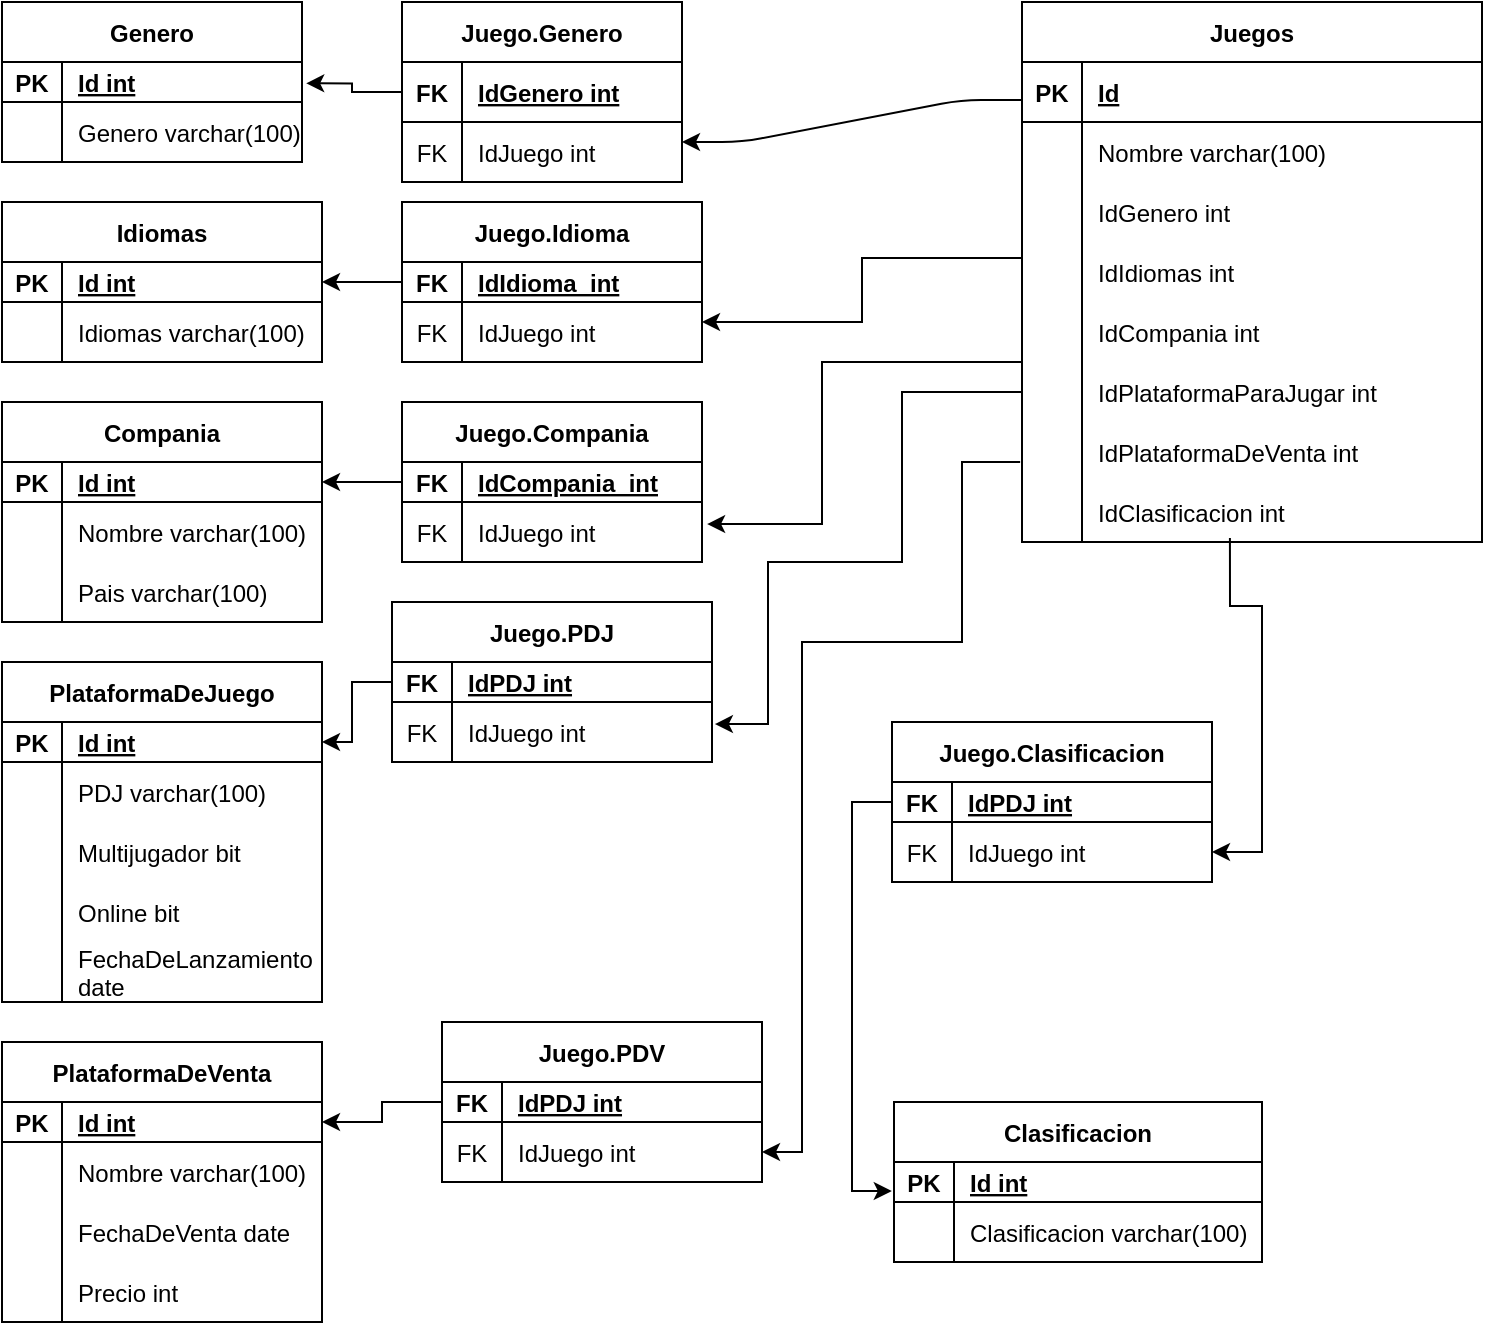 <mxfile version="24.4.4" type="github">
  <diagram id="R2lEEEUBdFMjLlhIrx00" name="Page-1">
    <mxGraphModel dx="1247" dy="649" grid="1" gridSize="10" guides="1" tooltips="1" connect="1" arrows="1" fold="1" page="1" pageScale="1" pageWidth="850" pageHeight="1100" math="0" shadow="0" extFonts="Permanent Marker^https://fonts.googleapis.com/css?family=Permanent+Marker">
      <root>
        <mxCell id="0" />
        <mxCell id="1" parent="0" />
        <mxCell id="C-vyLk0tnHw3VtMMgP7b-1" value="" style="edgeStyle=entityRelationEdgeStyle;endArrow=none;startArrow=classic;endFill=0;startFill=1;entryX=-0.002;entryY=0.633;entryDx=0;entryDy=0;entryPerimeter=0;" parent="1" target="C-vyLk0tnHw3VtMMgP7b-3" edge="1">
          <mxGeometry width="100" height="100" relative="1" as="geometry">
            <mxPoint x="410" y="80" as="sourcePoint" />
            <mxPoint x="480" y="110" as="targetPoint" />
          </mxGeometry>
        </mxCell>
        <mxCell id="C-vyLk0tnHw3VtMMgP7b-2" value="Juegos" style="shape=table;startSize=30;container=1;collapsible=1;childLayout=tableLayout;fixedRows=1;rowLines=0;fontStyle=1;align=center;resizeLast=1;" parent="1" vertex="1">
          <mxGeometry x="580" y="10" width="230" height="270" as="geometry" />
        </mxCell>
        <mxCell id="C-vyLk0tnHw3VtMMgP7b-3" value="" style="shape=partialRectangle;collapsible=0;dropTarget=0;pointerEvents=0;fillColor=none;points=[[0,0.5],[1,0.5]];portConstraint=eastwest;top=0;left=0;right=0;bottom=1;" parent="C-vyLk0tnHw3VtMMgP7b-2" vertex="1">
          <mxGeometry y="30" width="230" height="30" as="geometry" />
        </mxCell>
        <mxCell id="C-vyLk0tnHw3VtMMgP7b-4" value="PK" style="shape=partialRectangle;overflow=hidden;connectable=0;fillColor=none;top=0;left=0;bottom=0;right=0;fontStyle=1;" parent="C-vyLk0tnHw3VtMMgP7b-3" vertex="1">
          <mxGeometry width="30" height="30" as="geometry">
            <mxRectangle width="30" height="30" as="alternateBounds" />
          </mxGeometry>
        </mxCell>
        <mxCell id="C-vyLk0tnHw3VtMMgP7b-5" value="Id" style="shape=partialRectangle;overflow=hidden;connectable=0;fillColor=none;top=0;left=0;bottom=0;right=0;align=left;spacingLeft=6;fontStyle=5;" parent="C-vyLk0tnHw3VtMMgP7b-3" vertex="1">
          <mxGeometry x="30" width="200" height="30" as="geometry">
            <mxRectangle width="200" height="30" as="alternateBounds" />
          </mxGeometry>
        </mxCell>
        <mxCell id="C-vyLk0tnHw3VtMMgP7b-6" value="" style="shape=partialRectangle;collapsible=0;dropTarget=0;pointerEvents=0;fillColor=none;points=[[0,0.5],[1,0.5]];portConstraint=eastwest;top=0;left=0;right=0;bottom=0;" parent="C-vyLk0tnHw3VtMMgP7b-2" vertex="1">
          <mxGeometry y="60" width="230" height="30" as="geometry" />
        </mxCell>
        <mxCell id="C-vyLk0tnHw3VtMMgP7b-7" value="" style="shape=partialRectangle;overflow=hidden;connectable=0;fillColor=none;top=0;left=0;bottom=0;right=0;" parent="C-vyLk0tnHw3VtMMgP7b-6" vertex="1">
          <mxGeometry width="30" height="30" as="geometry">
            <mxRectangle width="30" height="30" as="alternateBounds" />
          </mxGeometry>
        </mxCell>
        <mxCell id="C-vyLk0tnHw3VtMMgP7b-8" value="Nombre varchar(100)" style="shape=partialRectangle;overflow=hidden;connectable=0;fillColor=none;top=0;left=0;bottom=0;right=0;align=left;spacingLeft=6;" parent="C-vyLk0tnHw3VtMMgP7b-6" vertex="1">
          <mxGeometry x="30" width="200" height="30" as="geometry">
            <mxRectangle width="200" height="30" as="alternateBounds" />
          </mxGeometry>
        </mxCell>
        <mxCell id="C-vyLk0tnHw3VtMMgP7b-9" value="" style="shape=partialRectangle;collapsible=0;dropTarget=0;pointerEvents=0;fillColor=none;points=[[0,0.5],[1,0.5]];portConstraint=eastwest;top=0;left=0;right=0;bottom=0;" parent="C-vyLk0tnHw3VtMMgP7b-2" vertex="1">
          <mxGeometry y="90" width="230" height="30" as="geometry" />
        </mxCell>
        <mxCell id="C-vyLk0tnHw3VtMMgP7b-10" value="" style="shape=partialRectangle;overflow=hidden;connectable=0;fillColor=none;top=0;left=0;bottom=0;right=0;" parent="C-vyLk0tnHw3VtMMgP7b-9" vertex="1">
          <mxGeometry width="30" height="30" as="geometry">
            <mxRectangle width="30" height="30" as="alternateBounds" />
          </mxGeometry>
        </mxCell>
        <mxCell id="C-vyLk0tnHw3VtMMgP7b-11" value="IdGenero int" style="shape=partialRectangle;overflow=hidden;connectable=0;fillColor=none;top=0;left=0;bottom=0;right=0;align=left;spacingLeft=6;" parent="C-vyLk0tnHw3VtMMgP7b-9" vertex="1">
          <mxGeometry x="30" width="200" height="30" as="geometry">
            <mxRectangle width="200" height="30" as="alternateBounds" />
          </mxGeometry>
        </mxCell>
        <mxCell id="09ywjwWwBsN-4aD_Lcq3-1" value="" style="shape=partialRectangle;collapsible=0;dropTarget=0;pointerEvents=0;fillColor=none;points=[[0,0.5],[1,0.5]];portConstraint=eastwest;top=0;left=0;right=0;bottom=0;" vertex="1" parent="C-vyLk0tnHw3VtMMgP7b-2">
          <mxGeometry y="120" width="230" height="30" as="geometry" />
        </mxCell>
        <mxCell id="09ywjwWwBsN-4aD_Lcq3-2" value="" style="shape=partialRectangle;overflow=hidden;connectable=0;fillColor=none;top=0;left=0;bottom=0;right=0;" vertex="1" parent="09ywjwWwBsN-4aD_Lcq3-1">
          <mxGeometry width="30" height="30" as="geometry">
            <mxRectangle width="30" height="30" as="alternateBounds" />
          </mxGeometry>
        </mxCell>
        <mxCell id="09ywjwWwBsN-4aD_Lcq3-3" value="IdIdiomas int" style="shape=partialRectangle;overflow=hidden;connectable=0;fillColor=none;top=0;left=0;bottom=0;right=0;align=left;spacingLeft=6;" vertex="1" parent="09ywjwWwBsN-4aD_Lcq3-1">
          <mxGeometry x="30" width="200" height="30" as="geometry">
            <mxRectangle width="200" height="30" as="alternateBounds" />
          </mxGeometry>
        </mxCell>
        <mxCell id="09ywjwWwBsN-4aD_Lcq3-7" value="" style="shape=partialRectangle;collapsible=0;dropTarget=0;pointerEvents=0;fillColor=none;points=[[0,0.5],[1,0.5]];portConstraint=eastwest;top=0;left=0;right=0;bottom=0;" vertex="1" parent="C-vyLk0tnHw3VtMMgP7b-2">
          <mxGeometry y="150" width="230" height="30" as="geometry" />
        </mxCell>
        <mxCell id="09ywjwWwBsN-4aD_Lcq3-8" value="" style="shape=partialRectangle;overflow=hidden;connectable=0;fillColor=none;top=0;left=0;bottom=0;right=0;" vertex="1" parent="09ywjwWwBsN-4aD_Lcq3-7">
          <mxGeometry width="30" height="30" as="geometry">
            <mxRectangle width="30" height="30" as="alternateBounds" />
          </mxGeometry>
        </mxCell>
        <mxCell id="09ywjwWwBsN-4aD_Lcq3-9" value="IdCompania int " style="shape=partialRectangle;overflow=hidden;connectable=0;fillColor=none;top=0;left=0;bottom=0;right=0;align=left;spacingLeft=6;" vertex="1" parent="09ywjwWwBsN-4aD_Lcq3-7">
          <mxGeometry x="30" width="200" height="30" as="geometry">
            <mxRectangle width="200" height="30" as="alternateBounds" />
          </mxGeometry>
        </mxCell>
        <mxCell id="09ywjwWwBsN-4aD_Lcq3-10" value="" style="shape=partialRectangle;collapsible=0;dropTarget=0;pointerEvents=0;fillColor=none;points=[[0,0.5],[1,0.5]];portConstraint=eastwest;top=0;left=0;right=0;bottom=0;" vertex="1" parent="C-vyLk0tnHw3VtMMgP7b-2">
          <mxGeometry y="180" width="230" height="30" as="geometry" />
        </mxCell>
        <mxCell id="09ywjwWwBsN-4aD_Lcq3-11" value="" style="shape=partialRectangle;overflow=hidden;connectable=0;fillColor=none;top=0;left=0;bottom=0;right=0;" vertex="1" parent="09ywjwWwBsN-4aD_Lcq3-10">
          <mxGeometry width="30" height="30" as="geometry">
            <mxRectangle width="30" height="30" as="alternateBounds" />
          </mxGeometry>
        </mxCell>
        <mxCell id="09ywjwWwBsN-4aD_Lcq3-12" value="IdPlataformaParaJugar int" style="shape=partialRectangle;overflow=hidden;connectable=0;fillColor=none;top=0;left=0;bottom=0;right=0;align=left;spacingLeft=6;" vertex="1" parent="09ywjwWwBsN-4aD_Lcq3-10">
          <mxGeometry x="30" width="200" height="30" as="geometry">
            <mxRectangle width="200" height="30" as="alternateBounds" />
          </mxGeometry>
        </mxCell>
        <mxCell id="09ywjwWwBsN-4aD_Lcq3-13" value="" style="shape=partialRectangle;collapsible=0;dropTarget=0;pointerEvents=0;fillColor=none;points=[[0,0.5],[1,0.5]];portConstraint=eastwest;top=0;left=0;right=0;bottom=0;" vertex="1" parent="C-vyLk0tnHw3VtMMgP7b-2">
          <mxGeometry y="210" width="230" height="30" as="geometry" />
        </mxCell>
        <mxCell id="09ywjwWwBsN-4aD_Lcq3-14" value="" style="shape=partialRectangle;overflow=hidden;connectable=0;fillColor=none;top=0;left=0;bottom=0;right=0;" vertex="1" parent="09ywjwWwBsN-4aD_Lcq3-13">
          <mxGeometry width="30" height="30" as="geometry">
            <mxRectangle width="30" height="30" as="alternateBounds" />
          </mxGeometry>
        </mxCell>
        <mxCell id="09ywjwWwBsN-4aD_Lcq3-15" value="IdPlataformaDeVenta int" style="shape=partialRectangle;overflow=hidden;connectable=0;fillColor=none;top=0;left=0;bottom=0;right=0;align=left;spacingLeft=6;" vertex="1" parent="09ywjwWwBsN-4aD_Lcq3-13">
          <mxGeometry x="30" width="200" height="30" as="geometry">
            <mxRectangle width="200" height="30" as="alternateBounds" />
          </mxGeometry>
        </mxCell>
        <mxCell id="09ywjwWwBsN-4aD_Lcq3-53" value="" style="shape=partialRectangle;collapsible=0;dropTarget=0;pointerEvents=0;fillColor=none;points=[[0,0.5],[1,0.5]];portConstraint=eastwest;top=0;left=0;right=0;bottom=0;" vertex="1" parent="C-vyLk0tnHw3VtMMgP7b-2">
          <mxGeometry y="240" width="230" height="30" as="geometry" />
        </mxCell>
        <mxCell id="09ywjwWwBsN-4aD_Lcq3-54" value="" style="shape=partialRectangle;overflow=hidden;connectable=0;fillColor=none;top=0;left=0;bottom=0;right=0;" vertex="1" parent="09ywjwWwBsN-4aD_Lcq3-53">
          <mxGeometry width="30" height="30" as="geometry">
            <mxRectangle width="30" height="30" as="alternateBounds" />
          </mxGeometry>
        </mxCell>
        <mxCell id="09ywjwWwBsN-4aD_Lcq3-55" value="IdClasificacion int" style="shape=partialRectangle;overflow=hidden;connectable=0;fillColor=none;top=0;left=0;bottom=0;right=0;align=left;spacingLeft=6;" vertex="1" parent="09ywjwWwBsN-4aD_Lcq3-53">
          <mxGeometry x="30" width="200" height="30" as="geometry">
            <mxRectangle width="200" height="30" as="alternateBounds" />
          </mxGeometry>
        </mxCell>
        <mxCell id="C-vyLk0tnHw3VtMMgP7b-23" value="Genero" style="shape=table;startSize=30;container=1;collapsible=1;childLayout=tableLayout;fixedRows=1;rowLines=0;fontStyle=1;align=center;resizeLast=1;" parent="1" vertex="1">
          <mxGeometry x="70" y="10" width="150" height="80" as="geometry" />
        </mxCell>
        <mxCell id="C-vyLk0tnHw3VtMMgP7b-24" value="" style="shape=partialRectangle;collapsible=0;dropTarget=0;pointerEvents=0;fillColor=none;points=[[0,0.5],[1,0.5]];portConstraint=eastwest;top=0;left=0;right=0;bottom=1;" parent="C-vyLk0tnHw3VtMMgP7b-23" vertex="1">
          <mxGeometry y="30" width="150" height="20" as="geometry" />
        </mxCell>
        <mxCell id="C-vyLk0tnHw3VtMMgP7b-25" value="PK" style="shape=partialRectangle;overflow=hidden;connectable=0;fillColor=none;top=0;left=0;bottom=0;right=0;fontStyle=1;" parent="C-vyLk0tnHw3VtMMgP7b-24" vertex="1">
          <mxGeometry width="30" height="20" as="geometry">
            <mxRectangle width="30" height="20" as="alternateBounds" />
          </mxGeometry>
        </mxCell>
        <mxCell id="C-vyLk0tnHw3VtMMgP7b-26" value="Id int" style="shape=partialRectangle;overflow=hidden;connectable=0;fillColor=none;top=0;left=0;bottom=0;right=0;align=left;spacingLeft=6;fontStyle=5;" parent="C-vyLk0tnHw3VtMMgP7b-24" vertex="1">
          <mxGeometry x="30" width="120" height="20" as="geometry">
            <mxRectangle width="120" height="20" as="alternateBounds" />
          </mxGeometry>
        </mxCell>
        <mxCell id="C-vyLk0tnHw3VtMMgP7b-27" value="" style="shape=partialRectangle;collapsible=0;dropTarget=0;pointerEvents=0;fillColor=none;points=[[0,0.5],[1,0.5]];portConstraint=eastwest;top=0;left=0;right=0;bottom=0;" parent="C-vyLk0tnHw3VtMMgP7b-23" vertex="1">
          <mxGeometry y="50" width="150" height="30" as="geometry" />
        </mxCell>
        <mxCell id="C-vyLk0tnHw3VtMMgP7b-28" value="" style="shape=partialRectangle;overflow=hidden;connectable=0;fillColor=none;top=0;left=0;bottom=0;right=0;" parent="C-vyLk0tnHw3VtMMgP7b-27" vertex="1">
          <mxGeometry width="30" height="30" as="geometry">
            <mxRectangle width="30" height="30" as="alternateBounds" />
          </mxGeometry>
        </mxCell>
        <mxCell id="C-vyLk0tnHw3VtMMgP7b-29" value="Genero varchar(100)" style="shape=partialRectangle;overflow=hidden;connectable=0;fillColor=none;top=0;left=0;bottom=0;right=0;align=left;spacingLeft=6;" parent="C-vyLk0tnHw3VtMMgP7b-27" vertex="1">
          <mxGeometry x="30" width="120" height="30" as="geometry">
            <mxRectangle width="120" height="30" as="alternateBounds" />
          </mxGeometry>
        </mxCell>
        <mxCell id="09ywjwWwBsN-4aD_Lcq3-58" value="Juego.Genero" style="shape=table;startSize=30;container=1;collapsible=1;childLayout=tableLayout;fixedRows=1;rowLines=0;fontStyle=1;align=center;resizeLast=1;" vertex="1" parent="1">
          <mxGeometry x="270" y="10" width="140" height="90" as="geometry" />
        </mxCell>
        <mxCell id="09ywjwWwBsN-4aD_Lcq3-59" value="" style="shape=partialRectangle;collapsible=0;dropTarget=0;pointerEvents=0;fillColor=none;points=[[0,0.5],[1,0.5]];portConstraint=eastwest;top=0;left=0;right=0;bottom=1;" vertex="1" parent="09ywjwWwBsN-4aD_Lcq3-58">
          <mxGeometry y="30" width="140" height="30" as="geometry" />
        </mxCell>
        <mxCell id="09ywjwWwBsN-4aD_Lcq3-60" value="FK" style="shape=partialRectangle;overflow=hidden;connectable=0;fillColor=none;top=0;left=0;bottom=0;right=0;fontStyle=1;" vertex="1" parent="09ywjwWwBsN-4aD_Lcq3-59">
          <mxGeometry width="30" height="30" as="geometry">
            <mxRectangle width="30" height="30" as="alternateBounds" />
          </mxGeometry>
        </mxCell>
        <mxCell id="09ywjwWwBsN-4aD_Lcq3-61" value="IdGenero int" style="shape=partialRectangle;overflow=hidden;connectable=0;fillColor=none;top=0;left=0;bottom=0;right=0;align=left;spacingLeft=6;fontStyle=5;" vertex="1" parent="09ywjwWwBsN-4aD_Lcq3-59">
          <mxGeometry x="30" width="110" height="30" as="geometry">
            <mxRectangle width="110" height="30" as="alternateBounds" />
          </mxGeometry>
        </mxCell>
        <mxCell id="09ywjwWwBsN-4aD_Lcq3-62" value="" style="shape=partialRectangle;collapsible=0;dropTarget=0;pointerEvents=0;fillColor=none;points=[[0,0.5],[1,0.5]];portConstraint=eastwest;top=0;left=0;right=0;bottom=0;" vertex="1" parent="09ywjwWwBsN-4aD_Lcq3-58">
          <mxGeometry y="60" width="140" height="30" as="geometry" />
        </mxCell>
        <mxCell id="09ywjwWwBsN-4aD_Lcq3-63" value="FK" style="shape=partialRectangle;overflow=hidden;connectable=0;fillColor=none;top=0;left=0;bottom=0;right=0;" vertex="1" parent="09ywjwWwBsN-4aD_Lcq3-62">
          <mxGeometry width="30" height="30" as="geometry">
            <mxRectangle width="30" height="30" as="alternateBounds" />
          </mxGeometry>
        </mxCell>
        <mxCell id="09ywjwWwBsN-4aD_Lcq3-64" value="IdJuego int" style="shape=partialRectangle;overflow=hidden;connectable=0;fillColor=none;top=0;left=0;bottom=0;right=0;align=left;spacingLeft=6;" vertex="1" parent="09ywjwWwBsN-4aD_Lcq3-62">
          <mxGeometry x="30" width="110" height="30" as="geometry">
            <mxRectangle width="110" height="30" as="alternateBounds" />
          </mxGeometry>
        </mxCell>
        <mxCell id="09ywjwWwBsN-4aD_Lcq3-65" style="edgeStyle=orthogonalEdgeStyle;rounded=0;orthogonalLoop=1;jettySize=auto;html=1;entryX=1.014;entryY=0.533;entryDx=0;entryDy=0;entryPerimeter=0;" edge="1" parent="1" source="09ywjwWwBsN-4aD_Lcq3-59" target="C-vyLk0tnHw3VtMMgP7b-24">
          <mxGeometry relative="1" as="geometry" />
        </mxCell>
        <mxCell id="09ywjwWwBsN-4aD_Lcq3-81" value="" style="edgeStyle=orthogonalEdgeStyle;rounded=0;orthogonalLoop=1;jettySize=auto;html=1;" edge="1" parent="1" source="09ywjwWwBsN-4aD_Lcq3-66" target="09ywjwWwBsN-4aD_Lcq3-74">
          <mxGeometry relative="1" as="geometry" />
        </mxCell>
        <mxCell id="09ywjwWwBsN-4aD_Lcq3-66" value="Juego.Idioma" style="shape=table;startSize=30;container=1;collapsible=1;childLayout=tableLayout;fixedRows=1;rowLines=0;fontStyle=1;align=center;resizeLast=1;" vertex="1" parent="1">
          <mxGeometry x="270" y="110" width="150" height="80" as="geometry" />
        </mxCell>
        <mxCell id="09ywjwWwBsN-4aD_Lcq3-67" value="" style="shape=partialRectangle;collapsible=0;dropTarget=0;pointerEvents=0;fillColor=none;points=[[0,0.5],[1,0.5]];portConstraint=eastwest;top=0;left=0;right=0;bottom=1;" vertex="1" parent="09ywjwWwBsN-4aD_Lcq3-66">
          <mxGeometry y="30" width="150" height="20" as="geometry" />
        </mxCell>
        <mxCell id="09ywjwWwBsN-4aD_Lcq3-68" value="FK" style="shape=partialRectangle;overflow=hidden;connectable=0;fillColor=none;top=0;left=0;bottom=0;right=0;fontStyle=1;" vertex="1" parent="09ywjwWwBsN-4aD_Lcq3-67">
          <mxGeometry width="30" height="20" as="geometry">
            <mxRectangle width="30" height="20" as="alternateBounds" />
          </mxGeometry>
        </mxCell>
        <mxCell id="09ywjwWwBsN-4aD_Lcq3-69" value="IdIdioma  int" style="shape=partialRectangle;overflow=hidden;connectable=0;fillColor=none;top=0;left=0;bottom=0;right=0;align=left;spacingLeft=6;fontStyle=5;" vertex="1" parent="09ywjwWwBsN-4aD_Lcq3-67">
          <mxGeometry x="30" width="120" height="20" as="geometry">
            <mxRectangle width="120" height="20" as="alternateBounds" />
          </mxGeometry>
        </mxCell>
        <mxCell id="09ywjwWwBsN-4aD_Lcq3-70" value="" style="shape=partialRectangle;collapsible=0;dropTarget=0;pointerEvents=0;fillColor=none;points=[[0,0.5],[1,0.5]];portConstraint=eastwest;top=0;left=0;right=0;bottom=0;" vertex="1" parent="09ywjwWwBsN-4aD_Lcq3-66">
          <mxGeometry y="50" width="150" height="30" as="geometry" />
        </mxCell>
        <mxCell id="09ywjwWwBsN-4aD_Lcq3-71" value="FK" style="shape=partialRectangle;overflow=hidden;connectable=0;fillColor=none;top=0;left=0;bottom=0;right=0;" vertex="1" parent="09ywjwWwBsN-4aD_Lcq3-70">
          <mxGeometry width="30" height="30" as="geometry">
            <mxRectangle width="30" height="30" as="alternateBounds" />
          </mxGeometry>
        </mxCell>
        <mxCell id="09ywjwWwBsN-4aD_Lcq3-72" value="IdJuego int" style="shape=partialRectangle;overflow=hidden;connectable=0;fillColor=none;top=0;left=0;bottom=0;right=0;align=left;spacingLeft=6;" vertex="1" parent="09ywjwWwBsN-4aD_Lcq3-70">
          <mxGeometry x="30" width="120" height="30" as="geometry">
            <mxRectangle width="120" height="30" as="alternateBounds" />
          </mxGeometry>
        </mxCell>
        <mxCell id="09ywjwWwBsN-4aD_Lcq3-73" value="Idiomas" style="shape=table;startSize=30;container=1;collapsible=1;childLayout=tableLayout;fixedRows=1;rowLines=0;fontStyle=1;align=center;resizeLast=1;" vertex="1" parent="1">
          <mxGeometry x="70" y="110" width="160" height="80" as="geometry" />
        </mxCell>
        <mxCell id="09ywjwWwBsN-4aD_Lcq3-74" value="" style="shape=partialRectangle;collapsible=0;dropTarget=0;pointerEvents=0;fillColor=none;points=[[0,0.5],[1,0.5]];portConstraint=eastwest;top=0;left=0;right=0;bottom=1;" vertex="1" parent="09ywjwWwBsN-4aD_Lcq3-73">
          <mxGeometry y="30" width="160" height="20" as="geometry" />
        </mxCell>
        <mxCell id="09ywjwWwBsN-4aD_Lcq3-75" value="PK" style="shape=partialRectangle;overflow=hidden;connectable=0;fillColor=none;top=0;left=0;bottom=0;right=0;fontStyle=1;" vertex="1" parent="09ywjwWwBsN-4aD_Lcq3-74">
          <mxGeometry width="30" height="20" as="geometry">
            <mxRectangle width="30" height="20" as="alternateBounds" />
          </mxGeometry>
        </mxCell>
        <mxCell id="09ywjwWwBsN-4aD_Lcq3-76" value="Id int" style="shape=partialRectangle;overflow=hidden;connectable=0;fillColor=none;top=0;left=0;bottom=0;right=0;align=left;spacingLeft=6;fontStyle=5;" vertex="1" parent="09ywjwWwBsN-4aD_Lcq3-74">
          <mxGeometry x="30" width="130" height="20" as="geometry">
            <mxRectangle width="130" height="20" as="alternateBounds" />
          </mxGeometry>
        </mxCell>
        <mxCell id="09ywjwWwBsN-4aD_Lcq3-77" value="" style="shape=partialRectangle;collapsible=0;dropTarget=0;pointerEvents=0;fillColor=none;points=[[0,0.5],[1,0.5]];portConstraint=eastwest;top=0;left=0;right=0;bottom=0;" vertex="1" parent="09ywjwWwBsN-4aD_Lcq3-73">
          <mxGeometry y="50" width="160" height="30" as="geometry" />
        </mxCell>
        <mxCell id="09ywjwWwBsN-4aD_Lcq3-78" value="" style="shape=partialRectangle;overflow=hidden;connectable=0;fillColor=none;top=0;left=0;bottom=0;right=0;" vertex="1" parent="09ywjwWwBsN-4aD_Lcq3-77">
          <mxGeometry width="30" height="30" as="geometry">
            <mxRectangle width="30" height="30" as="alternateBounds" />
          </mxGeometry>
        </mxCell>
        <mxCell id="09ywjwWwBsN-4aD_Lcq3-79" value="Idiomas varchar(100)" style="shape=partialRectangle;overflow=hidden;connectable=0;fillColor=none;top=0;left=0;bottom=0;right=0;align=left;spacingLeft=6;" vertex="1" parent="09ywjwWwBsN-4aD_Lcq3-77">
          <mxGeometry x="30" width="130" height="30" as="geometry">
            <mxRectangle width="130" height="30" as="alternateBounds" />
          </mxGeometry>
        </mxCell>
        <mxCell id="09ywjwWwBsN-4aD_Lcq3-80" value="" style="edgeStyle=orthogonalEdgeStyle;rounded=0;orthogonalLoop=1;jettySize=auto;html=1;exitX=0.002;exitY=0.267;exitDx=0;exitDy=0;exitPerimeter=0;" edge="1" parent="1" source="09ywjwWwBsN-4aD_Lcq3-1" target="09ywjwWwBsN-4aD_Lcq3-70">
          <mxGeometry relative="1" as="geometry">
            <mxPoint x="460" y="60" as="sourcePoint" />
            <Array as="points">
              <mxPoint x="500" y="138" />
              <mxPoint x="500" y="170" />
            </Array>
          </mxGeometry>
        </mxCell>
        <mxCell id="09ywjwWwBsN-4aD_Lcq3-82" value="Compania" style="shape=table;startSize=30;container=1;collapsible=1;childLayout=tableLayout;fixedRows=1;rowLines=0;fontStyle=1;align=center;resizeLast=1;" vertex="1" parent="1">
          <mxGeometry x="70" y="210" width="160" height="110" as="geometry" />
        </mxCell>
        <mxCell id="09ywjwWwBsN-4aD_Lcq3-83" value="" style="shape=partialRectangle;collapsible=0;dropTarget=0;pointerEvents=0;fillColor=none;points=[[0,0.5],[1,0.5]];portConstraint=eastwest;top=0;left=0;right=0;bottom=1;" vertex="1" parent="09ywjwWwBsN-4aD_Lcq3-82">
          <mxGeometry y="30" width="160" height="20" as="geometry" />
        </mxCell>
        <mxCell id="09ywjwWwBsN-4aD_Lcq3-84" value="PK" style="shape=partialRectangle;overflow=hidden;connectable=0;fillColor=none;top=0;left=0;bottom=0;right=0;fontStyle=1;" vertex="1" parent="09ywjwWwBsN-4aD_Lcq3-83">
          <mxGeometry width="30" height="20" as="geometry">
            <mxRectangle width="30" height="20" as="alternateBounds" />
          </mxGeometry>
        </mxCell>
        <mxCell id="09ywjwWwBsN-4aD_Lcq3-85" value="Id int" style="shape=partialRectangle;overflow=hidden;connectable=0;fillColor=none;top=0;left=0;bottom=0;right=0;align=left;spacingLeft=6;fontStyle=5;" vertex="1" parent="09ywjwWwBsN-4aD_Lcq3-83">
          <mxGeometry x="30" width="130" height="20" as="geometry">
            <mxRectangle width="130" height="20" as="alternateBounds" />
          </mxGeometry>
        </mxCell>
        <mxCell id="09ywjwWwBsN-4aD_Lcq3-86" value="" style="shape=partialRectangle;collapsible=0;dropTarget=0;pointerEvents=0;fillColor=none;points=[[0,0.5],[1,0.5]];portConstraint=eastwest;top=0;left=0;right=0;bottom=0;" vertex="1" parent="09ywjwWwBsN-4aD_Lcq3-82">
          <mxGeometry y="50" width="160" height="30" as="geometry" />
        </mxCell>
        <mxCell id="09ywjwWwBsN-4aD_Lcq3-87" value="" style="shape=partialRectangle;overflow=hidden;connectable=0;fillColor=none;top=0;left=0;bottom=0;right=0;" vertex="1" parent="09ywjwWwBsN-4aD_Lcq3-86">
          <mxGeometry width="30" height="30" as="geometry">
            <mxRectangle width="30" height="30" as="alternateBounds" />
          </mxGeometry>
        </mxCell>
        <mxCell id="09ywjwWwBsN-4aD_Lcq3-88" value="Nombre varchar(100)" style="shape=partialRectangle;overflow=hidden;connectable=0;fillColor=none;top=0;left=0;bottom=0;right=0;align=left;spacingLeft=6;" vertex="1" parent="09ywjwWwBsN-4aD_Lcq3-86">
          <mxGeometry x="30" width="130" height="30" as="geometry">
            <mxRectangle width="130" height="30" as="alternateBounds" />
          </mxGeometry>
        </mxCell>
        <mxCell id="09ywjwWwBsN-4aD_Lcq3-105" value="" style="shape=partialRectangle;collapsible=0;dropTarget=0;pointerEvents=0;fillColor=none;points=[[0,0.5],[1,0.5]];portConstraint=eastwest;top=0;left=0;right=0;bottom=0;" vertex="1" parent="09ywjwWwBsN-4aD_Lcq3-82">
          <mxGeometry y="80" width="160" height="30" as="geometry" />
        </mxCell>
        <mxCell id="09ywjwWwBsN-4aD_Lcq3-106" value="" style="shape=partialRectangle;overflow=hidden;connectable=0;fillColor=none;top=0;left=0;bottom=0;right=0;" vertex="1" parent="09ywjwWwBsN-4aD_Lcq3-105">
          <mxGeometry width="30" height="30" as="geometry">
            <mxRectangle width="30" height="30" as="alternateBounds" />
          </mxGeometry>
        </mxCell>
        <mxCell id="09ywjwWwBsN-4aD_Lcq3-107" value="Pais varchar(100)" style="shape=partialRectangle;overflow=hidden;connectable=0;fillColor=none;top=0;left=0;bottom=0;right=0;align=left;spacingLeft=6;" vertex="1" parent="09ywjwWwBsN-4aD_Lcq3-105">
          <mxGeometry x="30" width="130" height="30" as="geometry">
            <mxRectangle width="130" height="30" as="alternateBounds" />
          </mxGeometry>
        </mxCell>
        <mxCell id="09ywjwWwBsN-4aD_Lcq3-96" value="Juego.Compania" style="shape=table;startSize=30;container=1;collapsible=1;childLayout=tableLayout;fixedRows=1;rowLines=0;fontStyle=1;align=center;resizeLast=1;" vertex="1" parent="1">
          <mxGeometry x="270" y="210" width="150" height="80" as="geometry" />
        </mxCell>
        <mxCell id="09ywjwWwBsN-4aD_Lcq3-97" value="" style="shape=partialRectangle;collapsible=0;dropTarget=0;pointerEvents=0;fillColor=none;points=[[0,0.5],[1,0.5]];portConstraint=eastwest;top=0;left=0;right=0;bottom=1;" vertex="1" parent="09ywjwWwBsN-4aD_Lcq3-96">
          <mxGeometry y="30" width="150" height="20" as="geometry" />
        </mxCell>
        <mxCell id="09ywjwWwBsN-4aD_Lcq3-98" value="FK" style="shape=partialRectangle;overflow=hidden;connectable=0;fillColor=none;top=0;left=0;bottom=0;right=0;fontStyle=1;" vertex="1" parent="09ywjwWwBsN-4aD_Lcq3-97">
          <mxGeometry width="30" height="20" as="geometry">
            <mxRectangle width="30" height="20" as="alternateBounds" />
          </mxGeometry>
        </mxCell>
        <mxCell id="09ywjwWwBsN-4aD_Lcq3-99" value="IdCompania  int" style="shape=partialRectangle;overflow=hidden;connectable=0;fillColor=none;top=0;left=0;bottom=0;right=0;align=left;spacingLeft=6;fontStyle=5;" vertex="1" parent="09ywjwWwBsN-4aD_Lcq3-97">
          <mxGeometry x="30" width="120" height="20" as="geometry">
            <mxRectangle width="120" height="20" as="alternateBounds" />
          </mxGeometry>
        </mxCell>
        <mxCell id="09ywjwWwBsN-4aD_Lcq3-100" value="" style="shape=partialRectangle;collapsible=0;dropTarget=0;pointerEvents=0;fillColor=none;points=[[0,0.5],[1,0.5]];portConstraint=eastwest;top=0;left=0;right=0;bottom=0;" vertex="1" parent="09ywjwWwBsN-4aD_Lcq3-96">
          <mxGeometry y="50" width="150" height="30" as="geometry" />
        </mxCell>
        <mxCell id="09ywjwWwBsN-4aD_Lcq3-101" value="FK" style="shape=partialRectangle;overflow=hidden;connectable=0;fillColor=none;top=0;left=0;bottom=0;right=0;" vertex="1" parent="09ywjwWwBsN-4aD_Lcq3-100">
          <mxGeometry width="30" height="30" as="geometry">
            <mxRectangle width="30" height="30" as="alternateBounds" />
          </mxGeometry>
        </mxCell>
        <mxCell id="09ywjwWwBsN-4aD_Lcq3-102" value="IdJuego int" style="shape=partialRectangle;overflow=hidden;connectable=0;fillColor=none;top=0;left=0;bottom=0;right=0;align=left;spacingLeft=6;" vertex="1" parent="09ywjwWwBsN-4aD_Lcq3-100">
          <mxGeometry x="30" width="120" height="30" as="geometry">
            <mxRectangle width="120" height="30" as="alternateBounds" />
          </mxGeometry>
        </mxCell>
        <mxCell id="09ywjwWwBsN-4aD_Lcq3-103" value="" style="edgeStyle=orthogonalEdgeStyle;rounded=0;orthogonalLoop=1;jettySize=auto;html=1;entryX=1.017;entryY=0.367;entryDx=0;entryDy=0;entryPerimeter=0;" edge="1" parent="1" source="09ywjwWwBsN-4aD_Lcq3-7" target="09ywjwWwBsN-4aD_Lcq3-100">
          <mxGeometry relative="1" as="geometry">
            <mxPoint x="470" y="60" as="sourcePoint" />
            <Array as="points">
              <mxPoint x="480" y="190" />
              <mxPoint x="480" y="271" />
            </Array>
          </mxGeometry>
        </mxCell>
        <mxCell id="09ywjwWwBsN-4aD_Lcq3-104" value="" style="edgeStyle=orthogonalEdgeStyle;rounded=0;orthogonalLoop=1;jettySize=auto;html=1;entryX=1;entryY=0.5;entryDx=0;entryDy=0;" edge="1" parent="1" source="09ywjwWwBsN-4aD_Lcq3-97" target="09ywjwWwBsN-4aD_Lcq3-83">
          <mxGeometry relative="1" as="geometry" />
        </mxCell>
        <mxCell id="09ywjwWwBsN-4aD_Lcq3-121" value="Juego.PDJ" style="shape=table;startSize=30;container=1;collapsible=1;childLayout=tableLayout;fixedRows=1;rowLines=0;fontStyle=1;align=center;resizeLast=1;" vertex="1" parent="1">
          <mxGeometry x="265" y="310" width="160" height="80" as="geometry" />
        </mxCell>
        <mxCell id="09ywjwWwBsN-4aD_Lcq3-122" value="" style="shape=partialRectangle;collapsible=0;dropTarget=0;pointerEvents=0;fillColor=none;points=[[0,0.5],[1,0.5]];portConstraint=eastwest;top=0;left=0;right=0;bottom=1;" vertex="1" parent="09ywjwWwBsN-4aD_Lcq3-121">
          <mxGeometry y="30" width="160" height="20" as="geometry" />
        </mxCell>
        <mxCell id="09ywjwWwBsN-4aD_Lcq3-123" value="FK" style="shape=partialRectangle;overflow=hidden;connectable=0;fillColor=none;top=0;left=0;bottom=0;right=0;fontStyle=1;" vertex="1" parent="09ywjwWwBsN-4aD_Lcq3-122">
          <mxGeometry width="30" height="20" as="geometry">
            <mxRectangle width="30" height="20" as="alternateBounds" />
          </mxGeometry>
        </mxCell>
        <mxCell id="09ywjwWwBsN-4aD_Lcq3-124" value="IdPDJ int" style="shape=partialRectangle;overflow=hidden;connectable=0;fillColor=none;top=0;left=0;bottom=0;right=0;align=left;spacingLeft=6;fontStyle=5;" vertex="1" parent="09ywjwWwBsN-4aD_Lcq3-122">
          <mxGeometry x="30" width="130" height="20" as="geometry">
            <mxRectangle width="130" height="20" as="alternateBounds" />
          </mxGeometry>
        </mxCell>
        <mxCell id="09ywjwWwBsN-4aD_Lcq3-125" value="" style="shape=partialRectangle;collapsible=0;dropTarget=0;pointerEvents=0;fillColor=none;points=[[0,0.5],[1,0.5]];portConstraint=eastwest;top=0;left=0;right=0;bottom=0;" vertex="1" parent="09ywjwWwBsN-4aD_Lcq3-121">
          <mxGeometry y="50" width="160" height="30" as="geometry" />
        </mxCell>
        <mxCell id="09ywjwWwBsN-4aD_Lcq3-126" value="FK" style="shape=partialRectangle;overflow=hidden;connectable=0;fillColor=none;top=0;left=0;bottom=0;right=0;" vertex="1" parent="09ywjwWwBsN-4aD_Lcq3-125">
          <mxGeometry width="30" height="30" as="geometry">
            <mxRectangle width="30" height="30" as="alternateBounds" />
          </mxGeometry>
        </mxCell>
        <mxCell id="09ywjwWwBsN-4aD_Lcq3-127" value="IdJuego int" style="shape=partialRectangle;overflow=hidden;connectable=0;fillColor=none;top=0;left=0;bottom=0;right=0;align=left;spacingLeft=6;" vertex="1" parent="09ywjwWwBsN-4aD_Lcq3-125">
          <mxGeometry x="30" width="130" height="30" as="geometry">
            <mxRectangle width="130" height="30" as="alternateBounds" />
          </mxGeometry>
        </mxCell>
        <mxCell id="09ywjwWwBsN-4aD_Lcq3-128" value="PlataformaDeJuego" style="shape=table;startSize=30;container=1;collapsible=1;childLayout=tableLayout;fixedRows=1;rowLines=0;fontStyle=1;align=center;resizeLast=1;" vertex="1" parent="1">
          <mxGeometry x="70" y="340" width="160" height="170" as="geometry" />
        </mxCell>
        <mxCell id="09ywjwWwBsN-4aD_Lcq3-129" value="" style="shape=partialRectangle;collapsible=0;dropTarget=0;pointerEvents=0;fillColor=none;points=[[0,0.5],[1,0.5]];portConstraint=eastwest;top=0;left=0;right=0;bottom=1;" vertex="1" parent="09ywjwWwBsN-4aD_Lcq3-128">
          <mxGeometry y="30" width="160" height="20" as="geometry" />
        </mxCell>
        <mxCell id="09ywjwWwBsN-4aD_Lcq3-130" value="PK" style="shape=partialRectangle;overflow=hidden;connectable=0;fillColor=none;top=0;left=0;bottom=0;right=0;fontStyle=1;" vertex="1" parent="09ywjwWwBsN-4aD_Lcq3-129">
          <mxGeometry width="30" height="20" as="geometry">
            <mxRectangle width="30" height="20" as="alternateBounds" />
          </mxGeometry>
        </mxCell>
        <mxCell id="09ywjwWwBsN-4aD_Lcq3-131" value="Id int" style="shape=partialRectangle;overflow=hidden;connectable=0;fillColor=none;top=0;left=0;bottom=0;right=0;align=left;spacingLeft=6;fontStyle=5;" vertex="1" parent="09ywjwWwBsN-4aD_Lcq3-129">
          <mxGeometry x="30" width="130" height="20" as="geometry">
            <mxRectangle width="130" height="20" as="alternateBounds" />
          </mxGeometry>
        </mxCell>
        <mxCell id="09ywjwWwBsN-4aD_Lcq3-132" value="" style="shape=partialRectangle;collapsible=0;dropTarget=0;pointerEvents=0;fillColor=none;points=[[0,0.5],[1,0.5]];portConstraint=eastwest;top=0;left=0;right=0;bottom=0;" vertex="1" parent="09ywjwWwBsN-4aD_Lcq3-128">
          <mxGeometry y="50" width="160" height="30" as="geometry" />
        </mxCell>
        <mxCell id="09ywjwWwBsN-4aD_Lcq3-133" value="" style="shape=partialRectangle;overflow=hidden;connectable=0;fillColor=none;top=0;left=0;bottom=0;right=0;" vertex="1" parent="09ywjwWwBsN-4aD_Lcq3-132">
          <mxGeometry width="30" height="30" as="geometry">
            <mxRectangle width="30" height="30" as="alternateBounds" />
          </mxGeometry>
        </mxCell>
        <mxCell id="09ywjwWwBsN-4aD_Lcq3-134" value="PDJ varchar(100)" style="shape=partialRectangle;overflow=hidden;connectable=0;fillColor=none;top=0;left=0;bottom=0;right=0;align=left;spacingLeft=6;" vertex="1" parent="09ywjwWwBsN-4aD_Lcq3-132">
          <mxGeometry x="30" width="130" height="30" as="geometry">
            <mxRectangle width="130" height="30" as="alternateBounds" />
          </mxGeometry>
        </mxCell>
        <mxCell id="09ywjwWwBsN-4aD_Lcq3-138" value="" style="shape=partialRectangle;collapsible=0;dropTarget=0;pointerEvents=0;fillColor=none;points=[[0,0.5],[1,0.5]];portConstraint=eastwest;top=0;left=0;right=0;bottom=0;" vertex="1" parent="09ywjwWwBsN-4aD_Lcq3-128">
          <mxGeometry y="80" width="160" height="30" as="geometry" />
        </mxCell>
        <mxCell id="09ywjwWwBsN-4aD_Lcq3-139" value="" style="shape=partialRectangle;overflow=hidden;connectable=0;fillColor=none;top=0;left=0;bottom=0;right=0;" vertex="1" parent="09ywjwWwBsN-4aD_Lcq3-138">
          <mxGeometry width="30" height="30" as="geometry">
            <mxRectangle width="30" height="30" as="alternateBounds" />
          </mxGeometry>
        </mxCell>
        <mxCell id="09ywjwWwBsN-4aD_Lcq3-140" value="Multijugador bit" style="shape=partialRectangle;overflow=hidden;connectable=0;fillColor=none;top=0;left=0;bottom=0;right=0;align=left;spacingLeft=6;" vertex="1" parent="09ywjwWwBsN-4aD_Lcq3-138">
          <mxGeometry x="30" width="130" height="30" as="geometry">
            <mxRectangle width="130" height="30" as="alternateBounds" />
          </mxGeometry>
        </mxCell>
        <mxCell id="09ywjwWwBsN-4aD_Lcq3-141" value="" style="shape=partialRectangle;collapsible=0;dropTarget=0;pointerEvents=0;fillColor=none;points=[[0,0.5],[1,0.5]];portConstraint=eastwest;top=0;left=0;right=0;bottom=0;" vertex="1" parent="09ywjwWwBsN-4aD_Lcq3-128">
          <mxGeometry y="110" width="160" height="30" as="geometry" />
        </mxCell>
        <mxCell id="09ywjwWwBsN-4aD_Lcq3-142" value="" style="shape=partialRectangle;overflow=hidden;connectable=0;fillColor=none;top=0;left=0;bottom=0;right=0;" vertex="1" parent="09ywjwWwBsN-4aD_Lcq3-141">
          <mxGeometry width="30" height="30" as="geometry">
            <mxRectangle width="30" height="30" as="alternateBounds" />
          </mxGeometry>
        </mxCell>
        <mxCell id="09ywjwWwBsN-4aD_Lcq3-143" value="Online bit" style="shape=partialRectangle;overflow=hidden;connectable=0;fillColor=none;top=0;left=0;bottom=0;right=0;align=left;spacingLeft=6;" vertex="1" parent="09ywjwWwBsN-4aD_Lcq3-141">
          <mxGeometry x="30" width="130" height="30" as="geometry">
            <mxRectangle width="130" height="30" as="alternateBounds" />
          </mxGeometry>
        </mxCell>
        <mxCell id="09ywjwWwBsN-4aD_Lcq3-166" value="" style="shape=partialRectangle;collapsible=0;dropTarget=0;pointerEvents=0;fillColor=none;points=[[0,0.5],[1,0.5]];portConstraint=eastwest;top=0;left=0;right=0;bottom=0;" vertex="1" parent="09ywjwWwBsN-4aD_Lcq3-128">
          <mxGeometry y="140" width="160" height="30" as="geometry" />
        </mxCell>
        <mxCell id="09ywjwWwBsN-4aD_Lcq3-167" value="" style="shape=partialRectangle;overflow=hidden;connectable=0;fillColor=none;top=0;left=0;bottom=0;right=0;" vertex="1" parent="09ywjwWwBsN-4aD_Lcq3-166">
          <mxGeometry width="30" height="30" as="geometry">
            <mxRectangle width="30" height="30" as="alternateBounds" />
          </mxGeometry>
        </mxCell>
        <mxCell id="09ywjwWwBsN-4aD_Lcq3-168" value="FechaDeLanzamiento &#xa;date&#xa;" style="shape=partialRectangle;overflow=hidden;connectable=0;fillColor=none;top=0;left=0;bottom=0;right=0;align=left;spacingLeft=6;" vertex="1" parent="09ywjwWwBsN-4aD_Lcq3-166">
          <mxGeometry x="30" width="130" height="30" as="geometry">
            <mxRectangle width="130" height="30" as="alternateBounds" />
          </mxGeometry>
        </mxCell>
        <mxCell id="09ywjwWwBsN-4aD_Lcq3-136" value="" style="edgeStyle=orthogonalEdgeStyle;rounded=0;orthogonalLoop=1;jettySize=auto;html=1;entryX=1.009;entryY=0.367;entryDx=0;entryDy=0;entryPerimeter=0;" edge="1" parent="1" source="09ywjwWwBsN-4aD_Lcq3-10" target="09ywjwWwBsN-4aD_Lcq3-125">
          <mxGeometry relative="1" as="geometry">
            <Array as="points">
              <mxPoint x="520" y="205" />
              <mxPoint x="520" y="290" />
              <mxPoint x="453" y="290" />
              <mxPoint x="453" y="371" />
            </Array>
          </mxGeometry>
        </mxCell>
        <mxCell id="09ywjwWwBsN-4aD_Lcq3-137" value="" style="edgeStyle=orthogonalEdgeStyle;rounded=0;orthogonalLoop=1;jettySize=auto;html=1;" edge="1" parent="1" source="09ywjwWwBsN-4aD_Lcq3-122" target="09ywjwWwBsN-4aD_Lcq3-129">
          <mxGeometry relative="1" as="geometry" />
        </mxCell>
        <mxCell id="09ywjwWwBsN-4aD_Lcq3-144" value="PlataformaDeVenta" style="shape=table;startSize=30;container=1;collapsible=1;childLayout=tableLayout;fixedRows=1;rowLines=0;fontStyle=1;align=center;resizeLast=1;" vertex="1" parent="1">
          <mxGeometry x="70" y="530" width="160" height="140" as="geometry" />
        </mxCell>
        <mxCell id="09ywjwWwBsN-4aD_Lcq3-145" value="" style="shape=partialRectangle;collapsible=0;dropTarget=0;pointerEvents=0;fillColor=none;points=[[0,0.5],[1,0.5]];portConstraint=eastwest;top=0;left=0;right=0;bottom=1;" vertex="1" parent="09ywjwWwBsN-4aD_Lcq3-144">
          <mxGeometry y="30" width="160" height="20" as="geometry" />
        </mxCell>
        <mxCell id="09ywjwWwBsN-4aD_Lcq3-146" value="PK" style="shape=partialRectangle;overflow=hidden;connectable=0;fillColor=none;top=0;left=0;bottom=0;right=0;fontStyle=1;" vertex="1" parent="09ywjwWwBsN-4aD_Lcq3-145">
          <mxGeometry width="30" height="20" as="geometry">
            <mxRectangle width="30" height="20" as="alternateBounds" />
          </mxGeometry>
        </mxCell>
        <mxCell id="09ywjwWwBsN-4aD_Lcq3-147" value="Id int" style="shape=partialRectangle;overflow=hidden;connectable=0;fillColor=none;top=0;left=0;bottom=0;right=0;align=left;spacingLeft=6;fontStyle=5;" vertex="1" parent="09ywjwWwBsN-4aD_Lcq3-145">
          <mxGeometry x="30" width="130" height="20" as="geometry">
            <mxRectangle width="130" height="20" as="alternateBounds" />
          </mxGeometry>
        </mxCell>
        <mxCell id="09ywjwWwBsN-4aD_Lcq3-148" value="" style="shape=partialRectangle;collapsible=0;dropTarget=0;pointerEvents=0;fillColor=none;points=[[0,0.5],[1,0.5]];portConstraint=eastwest;top=0;left=0;right=0;bottom=0;" vertex="1" parent="09ywjwWwBsN-4aD_Lcq3-144">
          <mxGeometry y="50" width="160" height="30" as="geometry" />
        </mxCell>
        <mxCell id="09ywjwWwBsN-4aD_Lcq3-149" value="" style="shape=partialRectangle;overflow=hidden;connectable=0;fillColor=none;top=0;left=0;bottom=0;right=0;" vertex="1" parent="09ywjwWwBsN-4aD_Lcq3-148">
          <mxGeometry width="30" height="30" as="geometry">
            <mxRectangle width="30" height="30" as="alternateBounds" />
          </mxGeometry>
        </mxCell>
        <mxCell id="09ywjwWwBsN-4aD_Lcq3-150" value="Nombre varchar(100)" style="shape=partialRectangle;overflow=hidden;connectable=0;fillColor=none;top=0;left=0;bottom=0;right=0;align=left;spacingLeft=6;" vertex="1" parent="09ywjwWwBsN-4aD_Lcq3-148">
          <mxGeometry x="30" width="130" height="30" as="geometry">
            <mxRectangle width="130" height="30" as="alternateBounds" />
          </mxGeometry>
        </mxCell>
        <mxCell id="09ywjwWwBsN-4aD_Lcq3-151" value="" style="shape=partialRectangle;collapsible=0;dropTarget=0;pointerEvents=0;fillColor=none;points=[[0,0.5],[1,0.5]];portConstraint=eastwest;top=0;left=0;right=0;bottom=0;" vertex="1" parent="09ywjwWwBsN-4aD_Lcq3-144">
          <mxGeometry y="80" width="160" height="30" as="geometry" />
        </mxCell>
        <mxCell id="09ywjwWwBsN-4aD_Lcq3-152" value="" style="shape=partialRectangle;overflow=hidden;connectable=0;fillColor=none;top=0;left=0;bottom=0;right=0;" vertex="1" parent="09ywjwWwBsN-4aD_Lcq3-151">
          <mxGeometry width="30" height="30" as="geometry">
            <mxRectangle width="30" height="30" as="alternateBounds" />
          </mxGeometry>
        </mxCell>
        <mxCell id="09ywjwWwBsN-4aD_Lcq3-153" value="FechaDeVenta date " style="shape=partialRectangle;overflow=hidden;connectable=0;fillColor=none;top=0;left=0;bottom=0;right=0;align=left;spacingLeft=6;" vertex="1" parent="09ywjwWwBsN-4aD_Lcq3-151">
          <mxGeometry x="30" width="130" height="30" as="geometry">
            <mxRectangle width="130" height="30" as="alternateBounds" />
          </mxGeometry>
        </mxCell>
        <mxCell id="09ywjwWwBsN-4aD_Lcq3-154" value="" style="shape=partialRectangle;collapsible=0;dropTarget=0;pointerEvents=0;fillColor=none;points=[[0,0.5],[1,0.5]];portConstraint=eastwest;top=0;left=0;right=0;bottom=0;" vertex="1" parent="09ywjwWwBsN-4aD_Lcq3-144">
          <mxGeometry y="110" width="160" height="30" as="geometry" />
        </mxCell>
        <mxCell id="09ywjwWwBsN-4aD_Lcq3-155" value="" style="shape=partialRectangle;overflow=hidden;connectable=0;fillColor=none;top=0;left=0;bottom=0;right=0;" vertex="1" parent="09ywjwWwBsN-4aD_Lcq3-154">
          <mxGeometry width="30" height="30" as="geometry">
            <mxRectangle width="30" height="30" as="alternateBounds" />
          </mxGeometry>
        </mxCell>
        <mxCell id="09ywjwWwBsN-4aD_Lcq3-156" value="Precio int" style="shape=partialRectangle;overflow=hidden;connectable=0;fillColor=none;top=0;left=0;bottom=0;right=0;align=left;spacingLeft=6;" vertex="1" parent="09ywjwWwBsN-4aD_Lcq3-154">
          <mxGeometry x="30" width="130" height="30" as="geometry">
            <mxRectangle width="130" height="30" as="alternateBounds" />
          </mxGeometry>
        </mxCell>
        <mxCell id="09ywjwWwBsN-4aD_Lcq3-157" value="Juego.PDV" style="shape=table;startSize=30;container=1;collapsible=1;childLayout=tableLayout;fixedRows=1;rowLines=0;fontStyle=1;align=center;resizeLast=1;" vertex="1" parent="1">
          <mxGeometry x="290" y="520" width="160" height="80" as="geometry" />
        </mxCell>
        <mxCell id="09ywjwWwBsN-4aD_Lcq3-158" value="" style="shape=partialRectangle;collapsible=0;dropTarget=0;pointerEvents=0;fillColor=none;points=[[0,0.5],[1,0.5]];portConstraint=eastwest;top=0;left=0;right=0;bottom=1;" vertex="1" parent="09ywjwWwBsN-4aD_Lcq3-157">
          <mxGeometry y="30" width="160" height="20" as="geometry" />
        </mxCell>
        <mxCell id="09ywjwWwBsN-4aD_Lcq3-159" value="FK" style="shape=partialRectangle;overflow=hidden;connectable=0;fillColor=none;top=0;left=0;bottom=0;right=0;fontStyle=1;" vertex="1" parent="09ywjwWwBsN-4aD_Lcq3-158">
          <mxGeometry width="30" height="20" as="geometry">
            <mxRectangle width="30" height="20" as="alternateBounds" />
          </mxGeometry>
        </mxCell>
        <mxCell id="09ywjwWwBsN-4aD_Lcq3-160" value="IdPDJ int" style="shape=partialRectangle;overflow=hidden;connectable=0;fillColor=none;top=0;left=0;bottom=0;right=0;align=left;spacingLeft=6;fontStyle=5;" vertex="1" parent="09ywjwWwBsN-4aD_Lcq3-158">
          <mxGeometry x="30" width="130" height="20" as="geometry">
            <mxRectangle width="130" height="20" as="alternateBounds" />
          </mxGeometry>
        </mxCell>
        <mxCell id="09ywjwWwBsN-4aD_Lcq3-161" value="" style="shape=partialRectangle;collapsible=0;dropTarget=0;pointerEvents=0;fillColor=none;points=[[0,0.5],[1,0.5]];portConstraint=eastwest;top=0;left=0;right=0;bottom=0;" vertex="1" parent="09ywjwWwBsN-4aD_Lcq3-157">
          <mxGeometry y="50" width="160" height="30" as="geometry" />
        </mxCell>
        <mxCell id="09ywjwWwBsN-4aD_Lcq3-162" value="FK" style="shape=partialRectangle;overflow=hidden;connectable=0;fillColor=none;top=0;left=0;bottom=0;right=0;" vertex="1" parent="09ywjwWwBsN-4aD_Lcq3-161">
          <mxGeometry width="30" height="30" as="geometry">
            <mxRectangle width="30" height="30" as="alternateBounds" />
          </mxGeometry>
        </mxCell>
        <mxCell id="09ywjwWwBsN-4aD_Lcq3-163" value="IdJuego int" style="shape=partialRectangle;overflow=hidden;connectable=0;fillColor=none;top=0;left=0;bottom=0;right=0;align=left;spacingLeft=6;" vertex="1" parent="09ywjwWwBsN-4aD_Lcq3-161">
          <mxGeometry x="30" width="130" height="30" as="geometry">
            <mxRectangle width="130" height="30" as="alternateBounds" />
          </mxGeometry>
        </mxCell>
        <mxCell id="09ywjwWwBsN-4aD_Lcq3-164" value="" style="edgeStyle=orthogonalEdgeStyle;rounded=0;orthogonalLoop=1;jettySize=auto;html=1;exitX=-0.004;exitY=0.667;exitDx=0;exitDy=0;exitPerimeter=0;" edge="1" parent="1" source="09ywjwWwBsN-4aD_Lcq3-13" target="09ywjwWwBsN-4aD_Lcq3-161">
          <mxGeometry relative="1" as="geometry">
            <mxPoint x="510" y="380" as="sourcePoint" />
            <mxPoint x="460" y="610" as="targetPoint" />
            <Array as="points">
              <mxPoint x="550" y="240" />
              <mxPoint x="550" y="330" />
              <mxPoint x="470" y="330" />
              <mxPoint x="470" y="585" />
            </Array>
          </mxGeometry>
        </mxCell>
        <mxCell id="09ywjwWwBsN-4aD_Lcq3-165" value="" style="edgeStyle=orthogonalEdgeStyle;rounded=0;orthogonalLoop=1;jettySize=auto;html=1;" edge="1" parent="1" source="09ywjwWwBsN-4aD_Lcq3-158" target="09ywjwWwBsN-4aD_Lcq3-145">
          <mxGeometry relative="1" as="geometry" />
        </mxCell>
        <mxCell id="09ywjwWwBsN-4aD_Lcq3-169" value="Clasificacion" style="shape=table;startSize=30;container=1;collapsible=1;childLayout=tableLayout;fixedRows=1;rowLines=0;fontStyle=1;align=center;resizeLast=1;" vertex="1" parent="1">
          <mxGeometry x="516" y="560" width="184" height="80" as="geometry" />
        </mxCell>
        <mxCell id="09ywjwWwBsN-4aD_Lcq3-170" value="" style="shape=partialRectangle;collapsible=0;dropTarget=0;pointerEvents=0;fillColor=none;points=[[0,0.5],[1,0.5]];portConstraint=eastwest;top=0;left=0;right=0;bottom=1;" vertex="1" parent="09ywjwWwBsN-4aD_Lcq3-169">
          <mxGeometry y="30" width="184" height="20" as="geometry" />
        </mxCell>
        <mxCell id="09ywjwWwBsN-4aD_Lcq3-171" value="PK" style="shape=partialRectangle;overflow=hidden;connectable=0;fillColor=none;top=0;left=0;bottom=0;right=0;fontStyle=1;" vertex="1" parent="09ywjwWwBsN-4aD_Lcq3-170">
          <mxGeometry width="30" height="20" as="geometry">
            <mxRectangle width="30" height="20" as="alternateBounds" />
          </mxGeometry>
        </mxCell>
        <mxCell id="09ywjwWwBsN-4aD_Lcq3-172" value="Id int" style="shape=partialRectangle;overflow=hidden;connectable=0;fillColor=none;top=0;left=0;bottom=0;right=0;align=left;spacingLeft=6;fontStyle=5;" vertex="1" parent="09ywjwWwBsN-4aD_Lcq3-170">
          <mxGeometry x="30" width="154" height="20" as="geometry">
            <mxRectangle width="154" height="20" as="alternateBounds" />
          </mxGeometry>
        </mxCell>
        <mxCell id="09ywjwWwBsN-4aD_Lcq3-173" value="" style="shape=partialRectangle;collapsible=0;dropTarget=0;pointerEvents=0;fillColor=none;points=[[0,0.5],[1,0.5]];portConstraint=eastwest;top=0;left=0;right=0;bottom=0;" vertex="1" parent="09ywjwWwBsN-4aD_Lcq3-169">
          <mxGeometry y="50" width="184" height="30" as="geometry" />
        </mxCell>
        <mxCell id="09ywjwWwBsN-4aD_Lcq3-174" value="" style="shape=partialRectangle;overflow=hidden;connectable=0;fillColor=none;top=0;left=0;bottom=0;right=0;" vertex="1" parent="09ywjwWwBsN-4aD_Lcq3-173">
          <mxGeometry width="30" height="30" as="geometry">
            <mxRectangle width="30" height="30" as="alternateBounds" />
          </mxGeometry>
        </mxCell>
        <mxCell id="09ywjwWwBsN-4aD_Lcq3-175" value="Clasificacion varchar(100)" style="shape=partialRectangle;overflow=hidden;connectable=0;fillColor=none;top=0;left=0;bottom=0;right=0;align=left;spacingLeft=6;" vertex="1" parent="09ywjwWwBsN-4aD_Lcq3-173">
          <mxGeometry x="30" width="154" height="30" as="geometry">
            <mxRectangle width="154" height="30" as="alternateBounds" />
          </mxGeometry>
        </mxCell>
        <mxCell id="09ywjwWwBsN-4aD_Lcq3-184" value="" style="edgeStyle=orthogonalEdgeStyle;rounded=0;orthogonalLoop=1;jettySize=auto;html=1;entryX=-0.006;entryY=0.725;entryDx=0;entryDy=0;entryPerimeter=0;exitX=0;exitY=0.5;exitDx=0;exitDy=0;" edge="1" parent="1" source="09ywjwWwBsN-4aD_Lcq3-177" target="09ywjwWwBsN-4aD_Lcq3-170">
          <mxGeometry relative="1" as="geometry" />
        </mxCell>
        <mxCell id="09ywjwWwBsN-4aD_Lcq3-176" value="Juego.Clasificacion" style="shape=table;startSize=30;container=1;collapsible=1;childLayout=tableLayout;fixedRows=1;rowLines=0;fontStyle=1;align=center;resizeLast=1;" vertex="1" parent="1">
          <mxGeometry x="515" y="370" width="160" height="80" as="geometry" />
        </mxCell>
        <mxCell id="09ywjwWwBsN-4aD_Lcq3-177" value="" style="shape=partialRectangle;collapsible=0;dropTarget=0;pointerEvents=0;fillColor=none;points=[[0,0.5],[1,0.5]];portConstraint=eastwest;top=0;left=0;right=0;bottom=1;" vertex="1" parent="09ywjwWwBsN-4aD_Lcq3-176">
          <mxGeometry y="30" width="160" height="20" as="geometry" />
        </mxCell>
        <mxCell id="09ywjwWwBsN-4aD_Lcq3-178" value="FK" style="shape=partialRectangle;overflow=hidden;connectable=0;fillColor=none;top=0;left=0;bottom=0;right=0;fontStyle=1;" vertex="1" parent="09ywjwWwBsN-4aD_Lcq3-177">
          <mxGeometry width="30" height="20" as="geometry">
            <mxRectangle width="30" height="20" as="alternateBounds" />
          </mxGeometry>
        </mxCell>
        <mxCell id="09ywjwWwBsN-4aD_Lcq3-179" value="IdPDJ int" style="shape=partialRectangle;overflow=hidden;connectable=0;fillColor=none;top=0;left=0;bottom=0;right=0;align=left;spacingLeft=6;fontStyle=5;" vertex="1" parent="09ywjwWwBsN-4aD_Lcq3-177">
          <mxGeometry x="30" width="130" height="20" as="geometry">
            <mxRectangle width="130" height="20" as="alternateBounds" />
          </mxGeometry>
        </mxCell>
        <mxCell id="09ywjwWwBsN-4aD_Lcq3-180" value="" style="shape=partialRectangle;collapsible=0;dropTarget=0;pointerEvents=0;fillColor=none;points=[[0,0.5],[1,0.5]];portConstraint=eastwest;top=0;left=0;right=0;bottom=0;" vertex="1" parent="09ywjwWwBsN-4aD_Lcq3-176">
          <mxGeometry y="50" width="160" height="30" as="geometry" />
        </mxCell>
        <mxCell id="09ywjwWwBsN-4aD_Lcq3-181" value="FK" style="shape=partialRectangle;overflow=hidden;connectable=0;fillColor=none;top=0;left=0;bottom=0;right=0;" vertex="1" parent="09ywjwWwBsN-4aD_Lcq3-180">
          <mxGeometry width="30" height="30" as="geometry">
            <mxRectangle width="30" height="30" as="alternateBounds" />
          </mxGeometry>
        </mxCell>
        <mxCell id="09ywjwWwBsN-4aD_Lcq3-182" value="IdJuego int" style="shape=partialRectangle;overflow=hidden;connectable=0;fillColor=none;top=0;left=0;bottom=0;right=0;align=left;spacingLeft=6;" vertex="1" parent="09ywjwWwBsN-4aD_Lcq3-180">
          <mxGeometry x="30" width="130" height="30" as="geometry">
            <mxRectangle width="130" height="30" as="alternateBounds" />
          </mxGeometry>
        </mxCell>
        <mxCell id="09ywjwWwBsN-4aD_Lcq3-183" value="" style="edgeStyle=orthogonalEdgeStyle;rounded=0;orthogonalLoop=1;jettySize=auto;html=1;exitX=0.452;exitY=0.933;exitDx=0;exitDy=0;exitPerimeter=0;" edge="1" parent="1" source="09ywjwWwBsN-4aD_Lcq3-53" target="09ywjwWwBsN-4aD_Lcq3-180">
          <mxGeometry relative="1" as="geometry">
            <Array as="points">
              <mxPoint x="684" y="312" />
              <mxPoint x="700" y="312" />
              <mxPoint x="700" y="435" />
            </Array>
          </mxGeometry>
        </mxCell>
      </root>
    </mxGraphModel>
  </diagram>
</mxfile>
